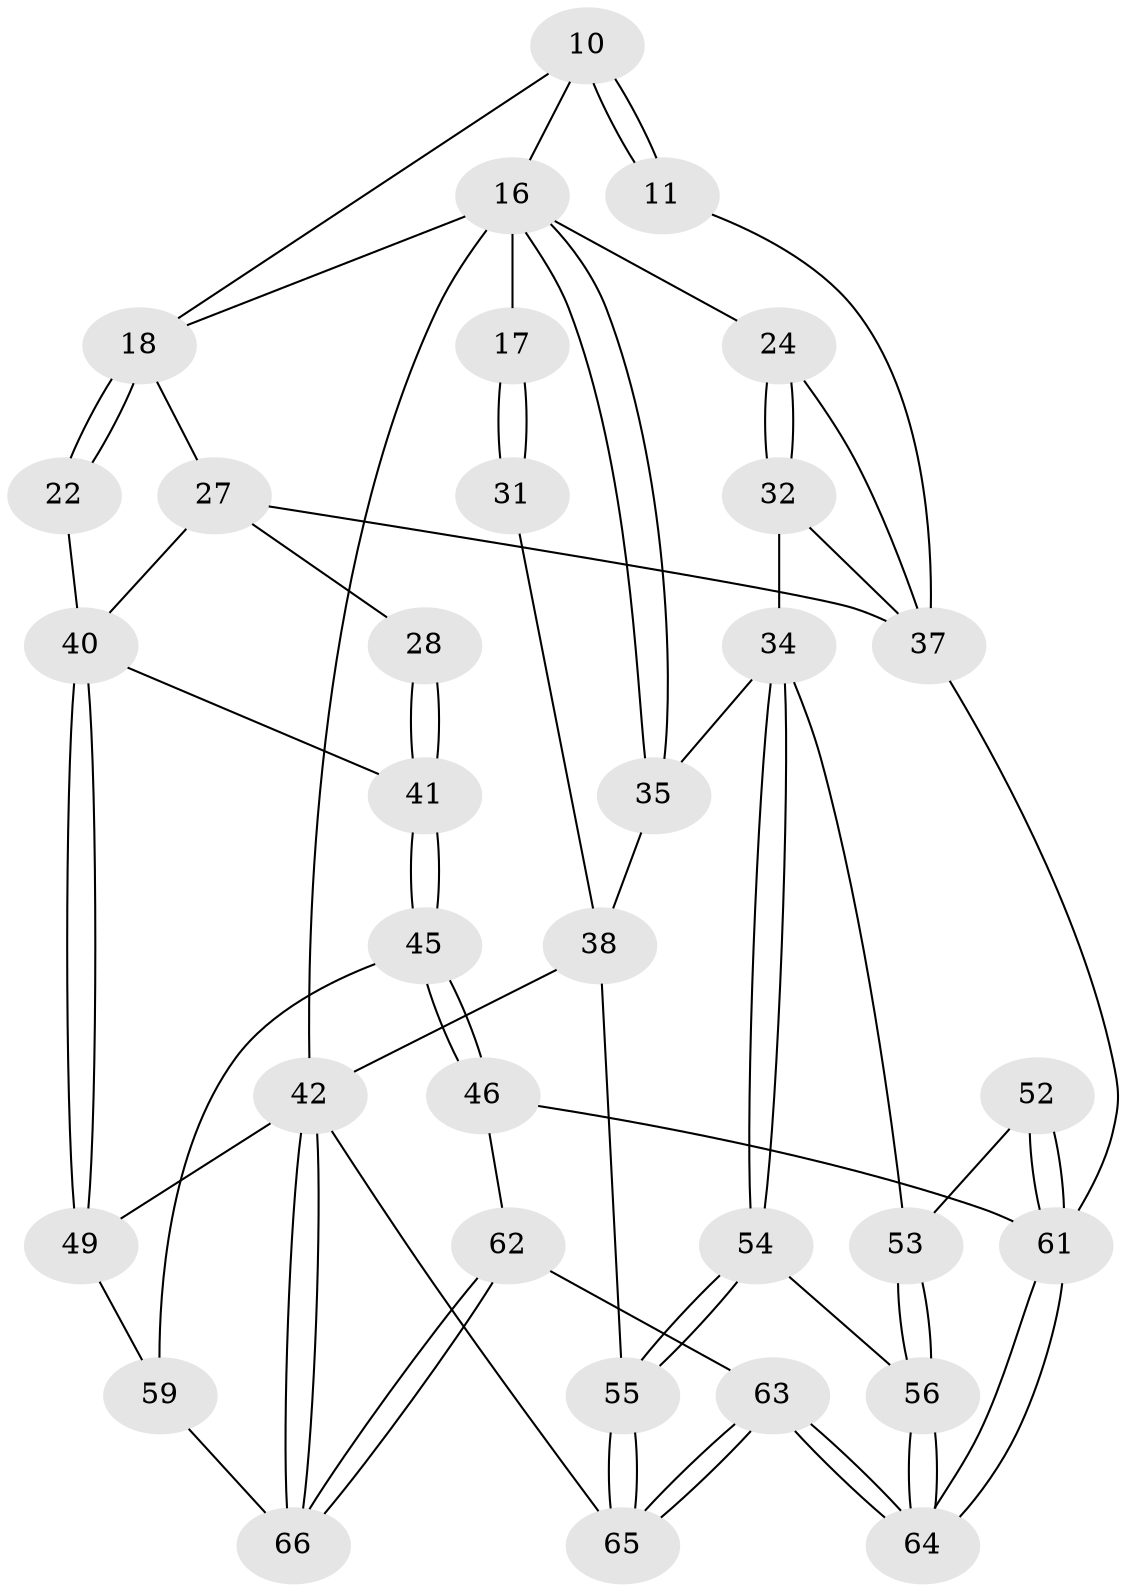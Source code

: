 // original degree distribution, {3: 0.030303030303030304, 4: 0.24242424242424243, 6: 0.21212121212121213, 5: 0.5151515151515151}
// Generated by graph-tools (version 1.1) at 2025/00/03/09/25 05:00:06]
// undirected, 33 vertices, 73 edges
graph export_dot {
graph [start="1"]
  node [color=gray90,style=filled];
  10 [pos="+0.7657406350749832+0",super="+2+1+6"];
  11 [pos="+0.48102523386041907+0.14484669552781457"];
  16 [pos="+0.14044458659688933+0.26309660049494465",super="+8+9+4"];
  17 [pos="+0.07357891705670871+0.25072932055838426",super="+15+14"];
  18 [pos="+0.787118225589108+0.0721897968448712",super="+13"];
  22 [pos="+1+0.28402810152239183"];
  24 [pos="+0.3733760438583233+0.3475765664674844"];
  27 [pos="+0.7665082886094202+0.17063093300338536",super="+19+25"];
  28 [pos="+0.718579959156439+0.45383030574900274"];
  31 [pos="+0+0.24384476376887862"];
  32 [pos="+0.2509904597134999+0.48895630818514885"];
  34 [pos="+0.17993687093525887+0.48354471879058997",super="+33"];
  35 [pos="+0.13725114949654732+0.4691227735149767"];
  37 [pos="+0.5672941596713631+0.4801915437650183",super="+26+23"];
  38 [pos="+0+0.7201826042552651",super="+36"];
  40 [pos="+0.9138775618303205+0.4491757389175619",super="+30"];
  41 [pos="+0.8198242121490847+0.48306481985608124"];
  42 [pos="+1+1",super="+39"];
  45 [pos="+0.7796893323588249+0.6201766230268912"];
  46 [pos="+0.7194430665055914+0.67655283345586"];
  49 [pos="+0.9310365636928243+0.645120719347826",super="+44"];
  52 [pos="+0.45918672949808703+0.663234968222708"];
  53 [pos="+0.30228103601478734+0.5927410644026505"];
  54 [pos="+0.17601500410761065+0.7598969957968098"];
  55 [pos="+0.11058971166969264+0.7783157889069316"];
  56 [pos="+0.22734943432758584+0.7552125887745187"];
  59 [pos="+0.9531534357808622+0.7447308001972108",super="+50+51"];
  61 [pos="+0.48897864707523087+0.8526108814877631",super="+47+48"];
  62 [pos="+0.6739339788603903+1",super="+58"];
  63 [pos="+0.4851808600762845+1"];
  64 [pos="+0.47355616941582934+0.9477740824218986"];
  65 [pos="+0.3013766003883756+1"];
  66 [pos="+1+1",super="+60+57"];
  10 -- 11 [weight=2];
  10 -- 11;
  10 -- 16 [weight=2];
  10 -- 18;
  11 -- 37;
  16 -- 17 [weight=2];
  16 -- 35;
  16 -- 35;
  16 -- 24;
  16 -- 42 [weight=2];
  16 -- 18;
  17 -- 31 [weight=2];
  17 -- 31;
  18 -- 22 [weight=2];
  18 -- 22;
  18 -- 27;
  22 -- 40;
  24 -- 32;
  24 -- 32;
  24 -- 37;
  27 -- 28 [weight=2];
  27 -- 40;
  27 -- 37 [weight=2];
  28 -- 41;
  28 -- 41;
  31 -- 38;
  32 -- 37;
  32 -- 34;
  34 -- 35;
  34 -- 54;
  34 -- 54;
  34 -- 53;
  35 -- 38;
  37 -- 61;
  38 -- 55;
  38 -- 42;
  40 -- 41;
  40 -- 49 [weight=2];
  40 -- 49;
  41 -- 45;
  41 -- 45;
  42 -- 66;
  42 -- 66;
  42 -- 65;
  42 -- 49;
  45 -- 46;
  45 -- 46;
  45 -- 59;
  46 -- 61;
  46 -- 62;
  49 -- 59 [weight=2];
  52 -- 53;
  52 -- 61 [weight=2];
  52 -- 61;
  53 -- 56;
  53 -- 56;
  54 -- 55;
  54 -- 55;
  54 -- 56;
  55 -- 65;
  55 -- 65;
  56 -- 64;
  56 -- 64;
  59 -- 66 [weight=2];
  61 -- 64;
  61 -- 64;
  62 -- 63;
  62 -- 66 [weight=2];
  62 -- 66;
  63 -- 64;
  63 -- 64;
  63 -- 65;
  63 -- 65;
}
